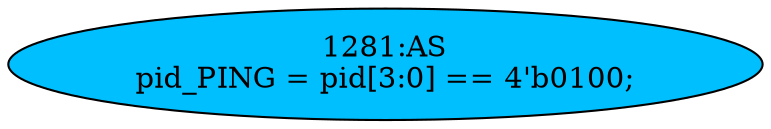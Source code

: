 strict digraph "" {
	node [label="\N"];
	"1281:AS"	 [ast="<pyverilog.vparser.ast.Assign object at 0x7f0647e573d0>",
		def_var="['pid_PING']",
		fillcolor=deepskyblue,
		label="1281:AS
pid_PING = pid[3:0] == 4'b0100;",
		statements="[]",
		style=filled,
		typ=Assign,
		use_var="['pid']"];
}
